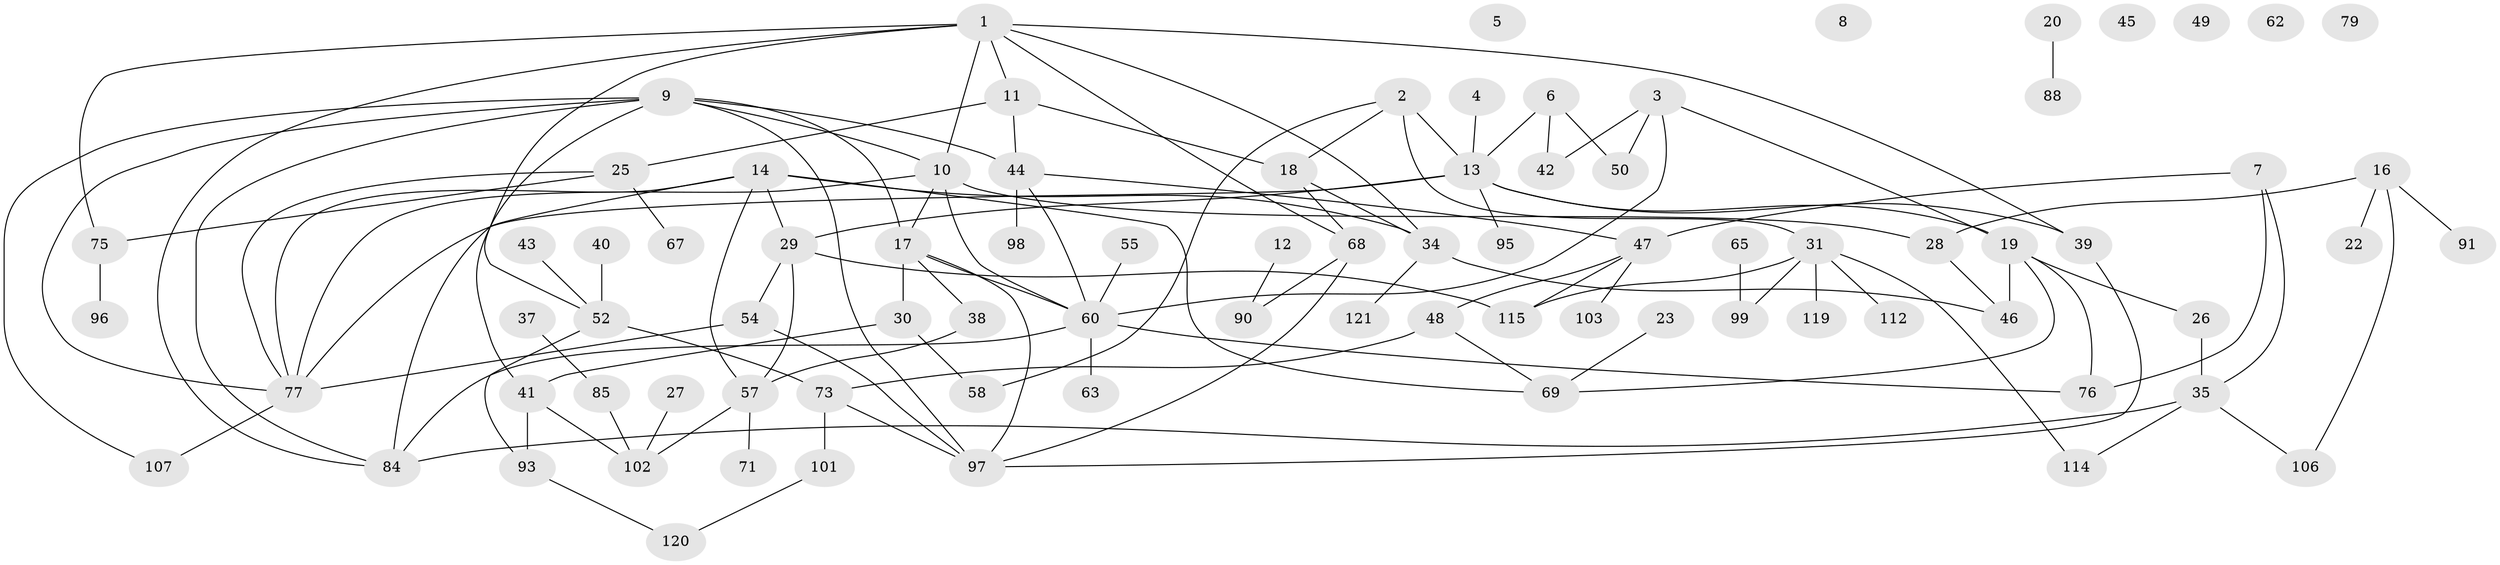 // original degree distribution, {4: 0.2231404958677686, 1: 0.2066115702479339, 0: 0.049586776859504134, 3: 0.19834710743801653, 5: 0.04132231404958678, 2: 0.23140495867768596, 6: 0.04132231404958678, 8: 0.008264462809917356}
// Generated by graph-tools (version 1.1) at 2025/16/03/04/25 18:16:44]
// undirected, 84 vertices, 122 edges
graph export_dot {
graph [start="1"]
  node [color=gray90,style=filled];
  1 [super="+89"];
  2;
  3;
  4;
  5;
  6;
  7;
  8;
  9 [super="+21+51"];
  10 [super="+33+109"];
  11 [super="+15"];
  12;
  13 [super="+116+61"];
  14 [super="+36"];
  16;
  17;
  18 [super="+32"];
  19 [super="+24"];
  20;
  22;
  23 [super="+64"];
  25;
  26;
  27;
  28;
  29 [super="+66"];
  30 [super="+94"];
  31;
  34;
  35 [super="+56"];
  37;
  38 [super="+80"];
  39 [super="+53"];
  40;
  41;
  42;
  43;
  44 [super="+108"];
  45;
  46;
  47 [super="+92"];
  48;
  49;
  50 [super="+81"];
  52 [super="+110"];
  54;
  55;
  57 [super="+74"];
  58;
  60;
  62;
  63;
  65 [super="+70"];
  67;
  68 [super="+86"];
  69 [super="+82"];
  71;
  73;
  75 [super="+111+83"];
  76;
  77 [super="+78"];
  79;
  84 [super="+105"];
  85;
  88;
  90;
  91;
  93;
  95;
  96;
  97;
  98;
  99;
  101;
  102;
  103;
  106;
  107;
  112;
  114;
  115;
  119;
  120;
  121;
  1 -- 10;
  1 -- 11;
  1 -- 39;
  1 -- 34;
  1 -- 52;
  1 -- 84;
  1 -- 75;
  1 -- 68;
  2 -- 31;
  2 -- 58;
  2 -- 18;
  2 -- 13;
  3 -- 19;
  3 -- 42;
  3 -- 60;
  3 -- 50;
  4 -- 13;
  6 -- 42;
  6 -- 50;
  6 -- 13;
  7 -- 47;
  7 -- 76;
  7 -- 35;
  9 -- 97;
  9 -- 44;
  9 -- 107;
  9 -- 84;
  9 -- 10;
  9 -- 17;
  9 -- 41;
  9 -- 77;
  10 -- 17;
  10 -- 77 [weight=2];
  10 -- 28;
  10 -- 60;
  11 -- 25;
  11 -- 18;
  11 -- 44;
  12 -- 90;
  13 -- 39 [weight=2];
  13 -- 95;
  13 -- 19;
  13 -- 77;
  13 -- 29;
  14 -- 77;
  14 -- 84;
  14 -- 29;
  14 -- 57;
  14 -- 34;
  14 -- 69;
  16 -- 22;
  16 -- 28;
  16 -- 91;
  16 -- 106;
  17 -- 60;
  17 -- 97;
  17 -- 30;
  17 -- 38;
  18 -- 34;
  18 -- 68;
  19 -- 76;
  19 -- 69;
  19 -- 26;
  19 -- 46;
  20 -- 88;
  23 -- 69;
  25 -- 67;
  25 -- 77;
  25 -- 75;
  26 -- 35;
  27 -- 102;
  28 -- 46;
  29 -- 115;
  29 -- 54 [weight=2];
  29 -- 57;
  30 -- 41;
  30 -- 58;
  31 -- 99;
  31 -- 112;
  31 -- 114;
  31 -- 115;
  31 -- 119;
  34 -- 46;
  34 -- 121;
  35 -- 84;
  35 -- 106;
  35 -- 114;
  37 -- 85;
  38 -- 57;
  39 -- 97;
  40 -- 52;
  41 -- 93;
  41 -- 102;
  43 -- 52;
  44 -- 60;
  44 -- 98;
  44 -- 47;
  47 -- 115;
  47 -- 48;
  47 -- 103;
  48 -- 73;
  48 -- 69;
  52 -- 73;
  52 -- 93;
  54 -- 97;
  54 -- 77;
  55 -- 60;
  57 -- 102;
  57 -- 71;
  60 -- 63;
  60 -- 76;
  60 -- 84;
  65 -- 99;
  68 -- 97;
  68 -- 90;
  73 -- 97;
  73 -- 101;
  75 -- 96;
  77 -- 107;
  85 -- 102;
  93 -- 120;
  101 -- 120;
}

